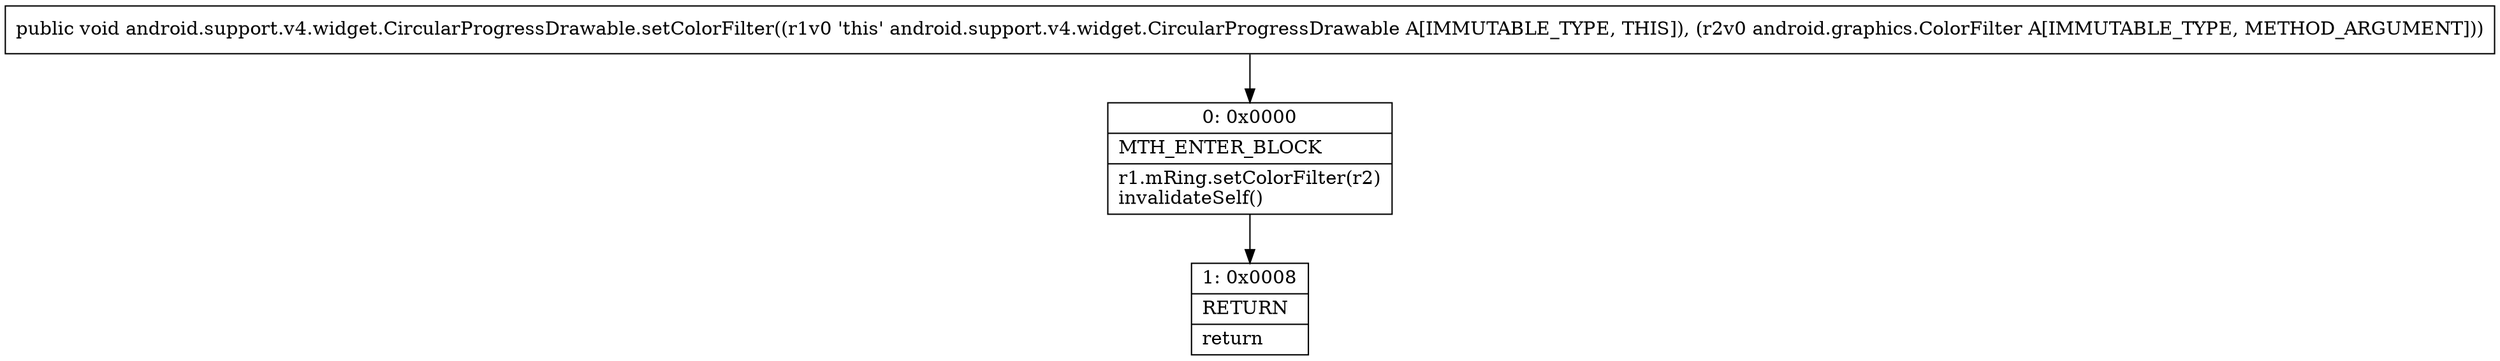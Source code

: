 digraph "CFG forandroid.support.v4.widget.CircularProgressDrawable.setColorFilter(Landroid\/graphics\/ColorFilter;)V" {
Node_0 [shape=record,label="{0\:\ 0x0000|MTH_ENTER_BLOCK\l|r1.mRing.setColorFilter(r2)\linvalidateSelf()\l}"];
Node_1 [shape=record,label="{1\:\ 0x0008|RETURN\l|return\l}"];
MethodNode[shape=record,label="{public void android.support.v4.widget.CircularProgressDrawable.setColorFilter((r1v0 'this' android.support.v4.widget.CircularProgressDrawable A[IMMUTABLE_TYPE, THIS]), (r2v0 android.graphics.ColorFilter A[IMMUTABLE_TYPE, METHOD_ARGUMENT])) }"];
MethodNode -> Node_0;
Node_0 -> Node_1;
}

